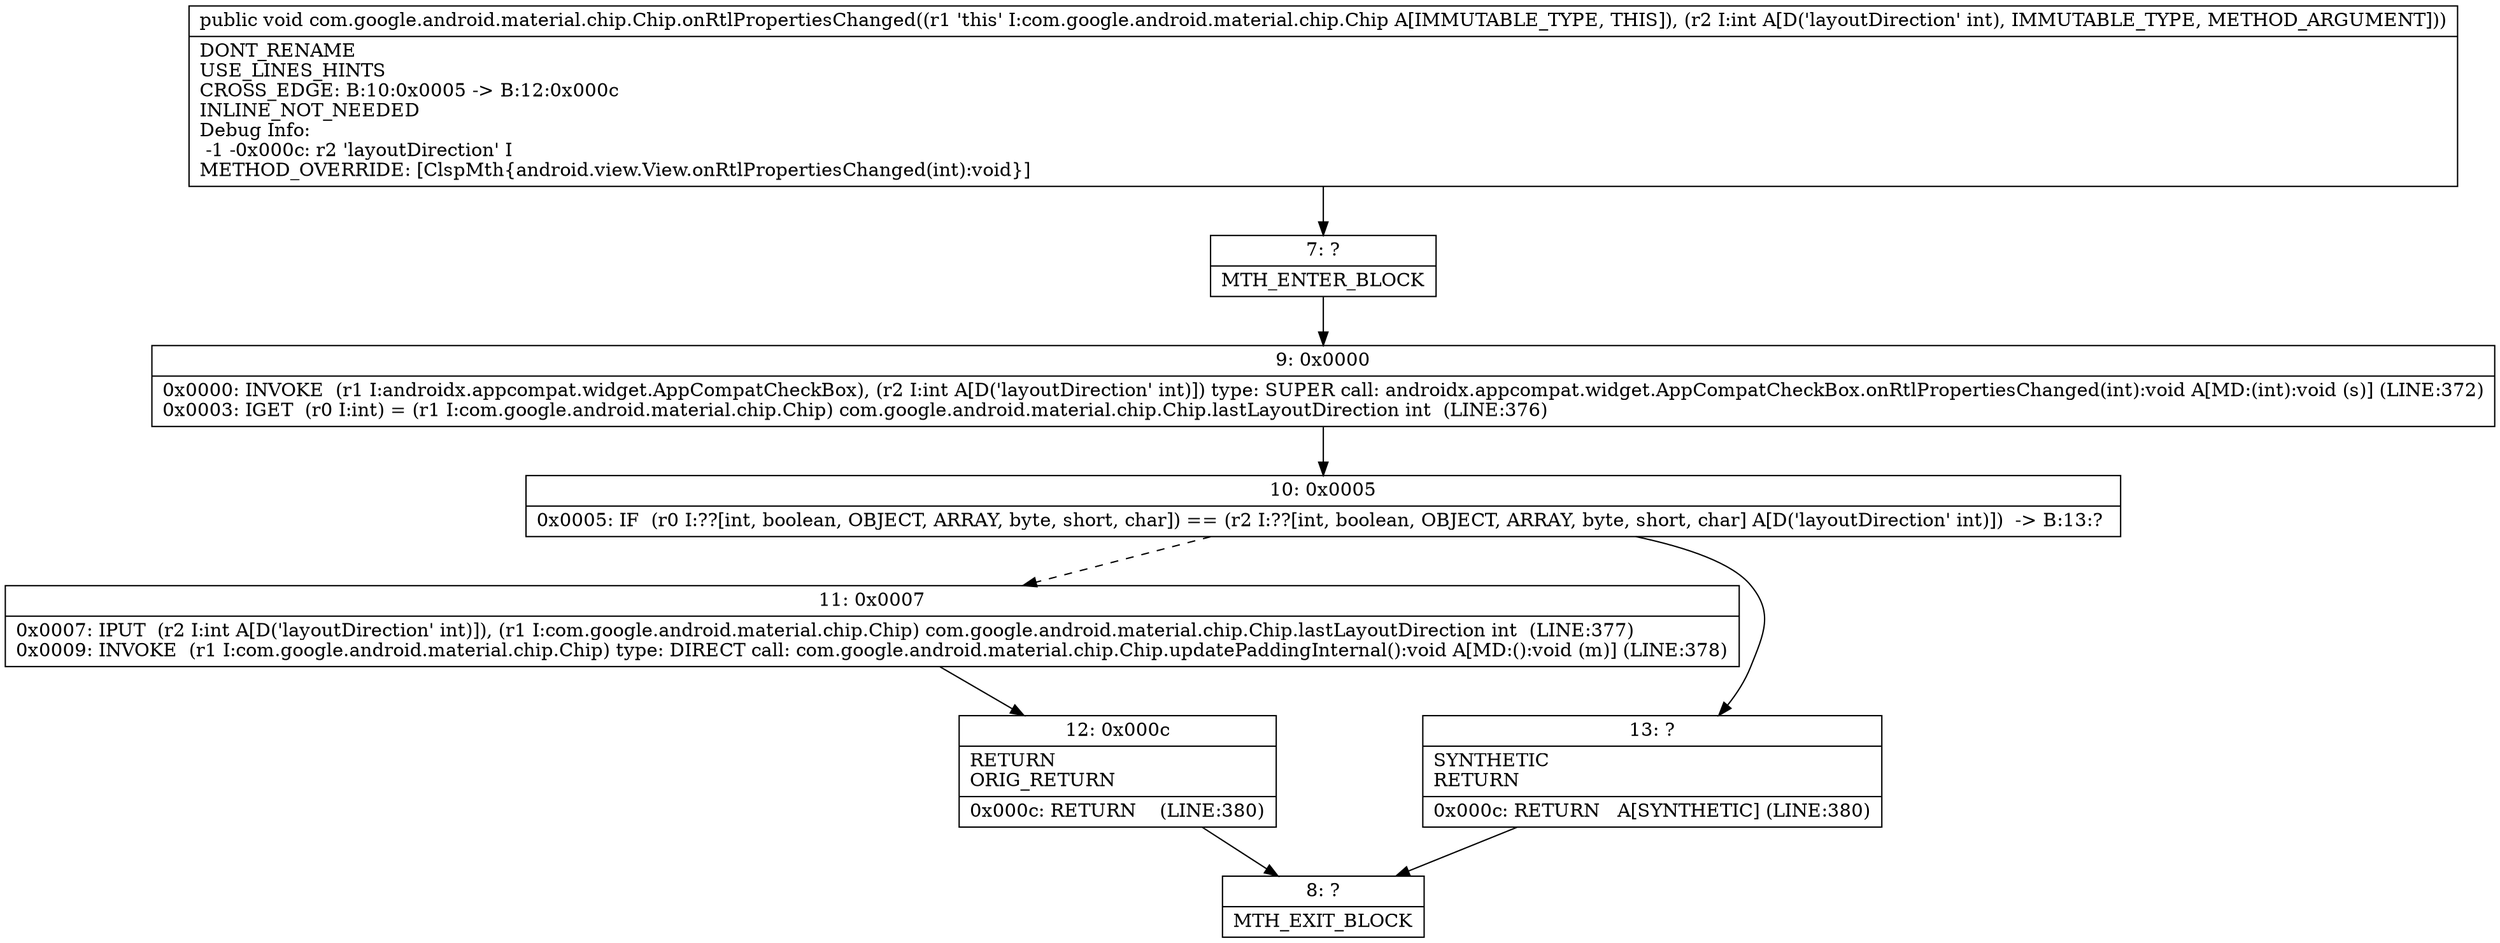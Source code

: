 digraph "CFG forcom.google.android.material.chip.Chip.onRtlPropertiesChanged(I)V" {
Node_7 [shape=record,label="{7\:\ ?|MTH_ENTER_BLOCK\l}"];
Node_9 [shape=record,label="{9\:\ 0x0000|0x0000: INVOKE  (r1 I:androidx.appcompat.widget.AppCompatCheckBox), (r2 I:int A[D('layoutDirection' int)]) type: SUPER call: androidx.appcompat.widget.AppCompatCheckBox.onRtlPropertiesChanged(int):void A[MD:(int):void (s)] (LINE:372)\l0x0003: IGET  (r0 I:int) = (r1 I:com.google.android.material.chip.Chip) com.google.android.material.chip.Chip.lastLayoutDirection int  (LINE:376)\l}"];
Node_10 [shape=record,label="{10\:\ 0x0005|0x0005: IF  (r0 I:??[int, boolean, OBJECT, ARRAY, byte, short, char]) == (r2 I:??[int, boolean, OBJECT, ARRAY, byte, short, char] A[D('layoutDirection' int)])  \-\> B:13:? \l}"];
Node_11 [shape=record,label="{11\:\ 0x0007|0x0007: IPUT  (r2 I:int A[D('layoutDirection' int)]), (r1 I:com.google.android.material.chip.Chip) com.google.android.material.chip.Chip.lastLayoutDirection int  (LINE:377)\l0x0009: INVOKE  (r1 I:com.google.android.material.chip.Chip) type: DIRECT call: com.google.android.material.chip.Chip.updatePaddingInternal():void A[MD:():void (m)] (LINE:378)\l}"];
Node_12 [shape=record,label="{12\:\ 0x000c|RETURN\lORIG_RETURN\l|0x000c: RETURN    (LINE:380)\l}"];
Node_8 [shape=record,label="{8\:\ ?|MTH_EXIT_BLOCK\l}"];
Node_13 [shape=record,label="{13\:\ ?|SYNTHETIC\lRETURN\l|0x000c: RETURN   A[SYNTHETIC] (LINE:380)\l}"];
MethodNode[shape=record,label="{public void com.google.android.material.chip.Chip.onRtlPropertiesChanged((r1 'this' I:com.google.android.material.chip.Chip A[IMMUTABLE_TYPE, THIS]), (r2 I:int A[D('layoutDirection' int), IMMUTABLE_TYPE, METHOD_ARGUMENT]))  | DONT_RENAME\lUSE_LINES_HINTS\lCROSS_EDGE: B:10:0x0005 \-\> B:12:0x000c\lINLINE_NOT_NEEDED\lDebug Info:\l  \-1 \-0x000c: r2 'layoutDirection' I\lMETHOD_OVERRIDE: [ClspMth\{android.view.View.onRtlPropertiesChanged(int):void\}]\l}"];
MethodNode -> Node_7;Node_7 -> Node_9;
Node_9 -> Node_10;
Node_10 -> Node_11[style=dashed];
Node_10 -> Node_13;
Node_11 -> Node_12;
Node_12 -> Node_8;
Node_13 -> Node_8;
}


